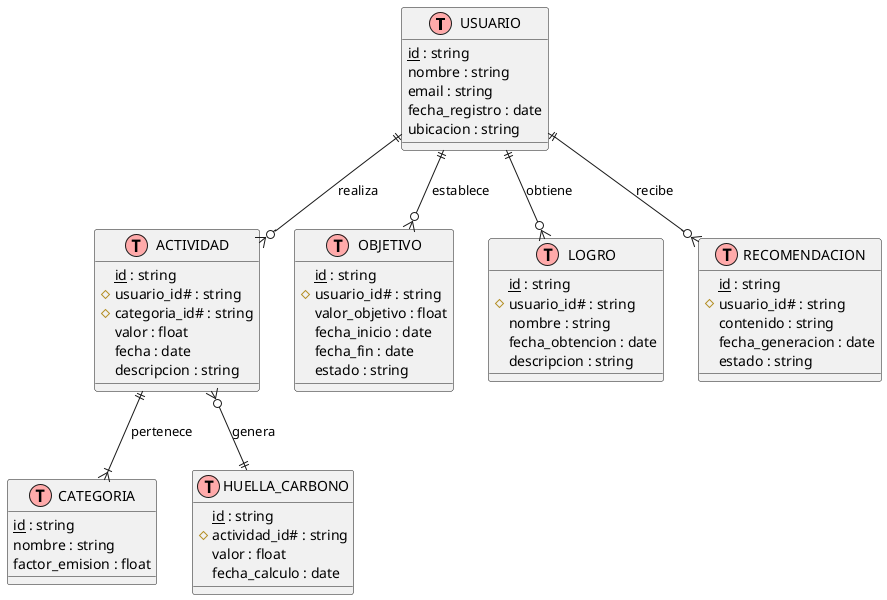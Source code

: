 @startuml EcoTrack ER Diagram

!define Table(name,desc) class name as "desc" << (T,#FFAAAA) >>
!define primary_key(x) <u>x</u>
!define foreign_key(x) #x#

Table(USUARIO, "USUARIO") {
    primary_key(id) : string
    nombre : string
    email : string
    fecha_registro : date
    ubicacion : string
}

Table(ACTIVIDAD, "ACTIVIDAD") {
    primary_key(id) : string
    foreign_key(usuario_id) : string
    foreign_key(categoria_id) : string
    valor : float
    fecha : date
    descripcion : string
}

Table(CATEGORIA, "CATEGORIA") {
    primary_key(id) : string
    nombre : string
    factor_emision : float
}

Table(HUELLA_CARBONO, "HUELLA_CARBONO") {
    primary_key(id) : string
    foreign_key(actividad_id) : string
    valor : float
    fecha_calculo : date
}

Table(OBJETIVO, "OBJETIVO") {
    primary_key(id) : string
    foreign_key(usuario_id) : string
    valor_objetivo : float
    fecha_inicio : date
    fecha_fin : date
    estado : string
}

Table(LOGRO, "LOGRO") {
    primary_key(id) : string
    foreign_key(usuario_id) : string
    nombre : string
    fecha_obtencion : date
    descripcion : string
}

Table(RECOMENDACION, "RECOMENDACION") {
    primary_key(id) : string
    foreign_key(usuario_id) : string
    contenido : string
    fecha_generacion : date
    estado : string
}

USUARIO ||--o{ ACTIVIDAD : realiza
USUARIO ||--o{ OBJETIVO : establece
USUARIO ||--o{ LOGRO : obtiene
ACTIVIDAD ||--|{ CATEGORIA : pertenece
ACTIVIDAD }o--|| HUELLA_CARBONO : genera
USUARIO ||--o{ RECOMENDACION : recibe

@enduml